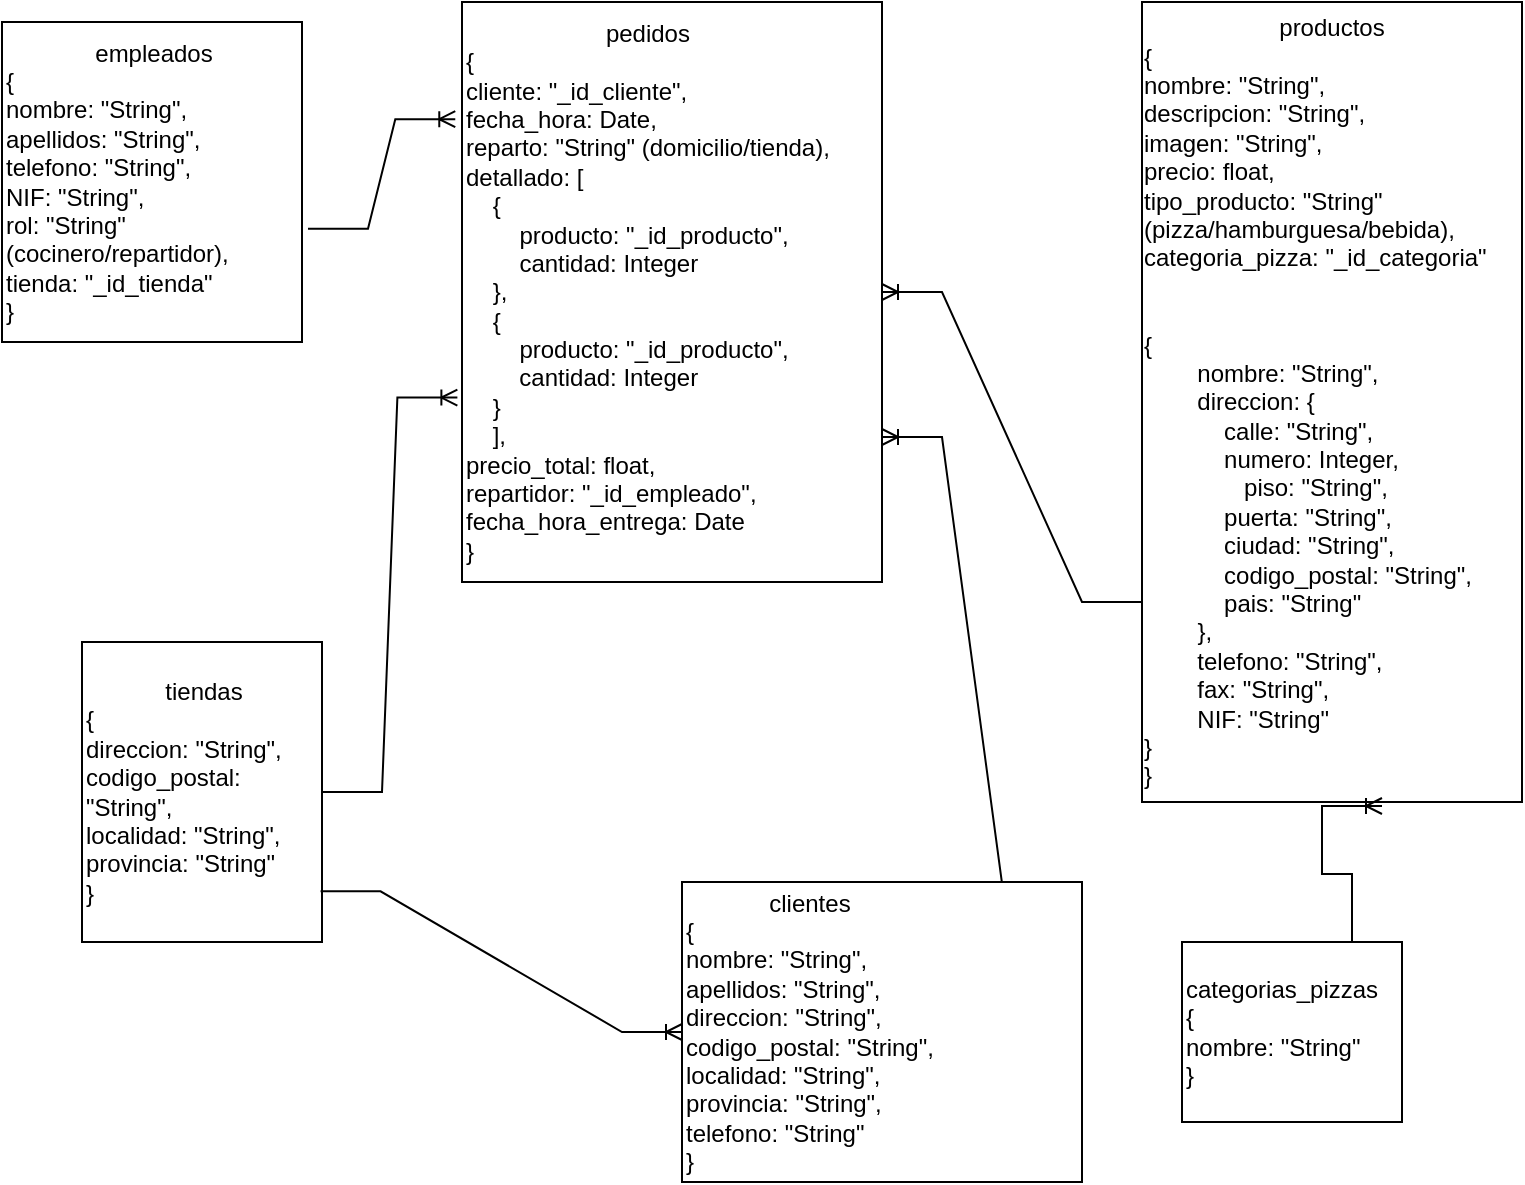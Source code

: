 <mxfile version="21.5.0" type="device">
  <diagram name="Página-1" id="5UKmLL4VEVPNtywJ423e">
    <mxGraphModel dx="2062" dy="578" grid="1" gridSize="10" guides="1" tooltips="1" connect="1" arrows="1" fold="1" page="1" pageScale="1" pageWidth="827" pageHeight="1169" math="0" shadow="0">
      <root>
        <mxCell id="0" />
        <mxCell id="1" parent="0" />
        <mxCell id="juABpbqcT0G1d2rN8Gj8-10" value="productos&lt;br&gt;&lt;div style=&quot;text-align: left;&quot;&gt;{&lt;/div&gt;&lt;div style=&quot;border-color: var(--border-color); text-align: left;&quot;&gt;&lt;span style=&quot;border-color: var(--border-color); background-color: initial;&quot;&gt;nombre: &quot;String&quot;,&lt;/span&gt;&lt;/div&gt;&lt;div style=&quot;border-color: var(--border-color); text-align: left;&quot;&gt;&lt;span style=&quot;border-color: var(--border-color); background-color: initial;&quot;&gt;descripcion: &quot;String&quot;,&lt;/span&gt;&lt;/div&gt;&lt;div style=&quot;border-color: var(--border-color); text-align: left;&quot;&gt;&lt;span style=&quot;border-color: var(--border-color); background-color: initial;&quot;&gt;imagen: &quot;String&quot;,&lt;/span&gt;&lt;/div&gt;&lt;div style=&quot;border-color: var(--border-color); text-align: left;&quot;&gt;&lt;span style=&quot;background-color: initial;&quot;&gt;precio: float,&lt;/span&gt;&lt;br&gt;&lt;/div&gt;&lt;div style=&quot;border-color: var(--border-color); text-align: left;&quot;&gt;&lt;span style=&quot;background-color: initial;&quot;&gt;tipo_producto: &quot;String&quot; (pizza/hamburguesa/bebida),&lt;/span&gt;&lt;/div&gt;&lt;div style=&quot;border-color: var(--border-color); text-align: left;&quot;&gt;categoria_pizza: &quot;_id_categoria&quot;&lt;/div&gt;&lt;div style=&quot;border-color: var(--border-color); text-align: left;&quot;&gt;&lt;br&gt;&lt;/div&gt;&lt;div style=&quot;border-color: var(--border-color); text-align: left;&quot;&gt;&lt;br&gt;&lt;/div&gt;&lt;div style=&quot;border-color: var(--border-color); text-align: left;&quot;&gt;{&lt;/div&gt;&lt;div style=&quot;border-color: var(--border-color); text-align: left;&quot;&gt;&lt;span style=&quot;&quot;&gt;&lt;span style=&quot;white-space: pre;&quot;&gt;&amp;nbsp;&amp;nbsp;&amp;nbsp;&amp;nbsp;&lt;span style=&quot;white-space: pre;&quot;&gt;&#x9;&lt;/span&gt;&lt;/span&gt;&lt;/span&gt;nombre: &quot;String&quot;,&lt;/div&gt;&lt;div style=&quot;border-color: var(--border-color); text-align: left;&quot;&gt;&lt;span style=&quot;&quot;&gt;&lt;span style=&quot;white-space: pre;&quot;&gt;&amp;nbsp;&amp;nbsp;&amp;nbsp;&amp;nbsp;&lt;span style=&quot;white-space: pre;&quot;&gt;&#x9;&lt;/span&gt;&lt;/span&gt;&lt;/span&gt;direccion: {&lt;br style=&quot;border-color: var(--border-color);&quot;&gt;&lt;span style=&quot;border-color: var(--border-color);&quot;&gt;&lt;span style=&quot;border-color: var(--border-color);&quot;&gt;&amp;nbsp;&amp;nbsp;&amp;nbsp;&amp;nbsp;&lt;/span&gt;&lt;span style=&quot;border-color: var(--border-color);&quot;&gt;&lt;span style=&quot;border-color: var(--border-color);&quot;&gt;&amp;nbsp;&amp;nbsp;&amp;nbsp;&amp;nbsp;&lt;span style=&quot;&quot;&gt;&lt;span style=&quot;white-space: pre;&quot;&gt;&amp;nbsp;&amp;nbsp;&amp;nbsp;&amp;nbsp;&lt;/span&gt;&lt;/span&gt;&lt;/span&gt;&lt;/span&gt;c&lt;/span&gt;alle: &quot;String&quot;,&lt;br style=&quot;border-color: var(--border-color);&quot;&gt;&lt;span style=&quot;border-color: var(--border-color);&quot;&gt;&amp;nbsp;&amp;nbsp;&amp;nbsp;&amp;nbsp;&lt;/span&gt;&lt;span style=&quot;border-color: var(--border-color);&quot;&gt;&amp;nbsp;&amp;nbsp;&amp;nbsp;&amp;nbsp;&lt;span style=&quot;&quot;&gt;&lt;span style=&quot;white-space: pre;&quot;&gt;&amp;nbsp;&amp;nbsp;&amp;nbsp;&amp;nbsp;&lt;/span&gt;&lt;/span&gt;&lt;/span&gt;numero: Integer,&lt;br style=&quot;border-color: var(--border-color);&quot;&gt;&lt;span style=&quot;border-color: var(--border-color);&quot;&gt;&amp;nbsp;&amp;nbsp;&amp;nbsp;&amp;nbsp;&lt;/span&gt;&lt;span style=&quot;border-color: var(--border-color);&quot;&gt;&amp;nbsp;&amp;nbsp;&amp;nbsp;&lt;span style=&quot;&quot;&gt;&lt;span style=&quot;white-space: pre;&quot;&gt;&amp;nbsp;&amp;nbsp;&amp;nbsp;&amp;nbsp;&lt;/span&gt;&lt;span style=&quot;&quot;&gt;&lt;span style=&quot;white-space: pre;&quot;&gt;&amp;nbsp;&amp;nbsp;&amp;nbsp;&amp;nbsp;&lt;/span&gt;&lt;/span&gt;&lt;/span&gt;&lt;/span&gt;piso: &quot;String&quot;,&lt;br style=&quot;border-color: var(--border-color);&quot;&gt;&lt;span style=&quot;border-color: var(--border-color);&quot;&gt;&amp;nbsp;&amp;nbsp;&amp;nbsp;&amp;nbsp;&lt;/span&gt;&lt;span style=&quot;border-color: var(--border-color);&quot;&gt;&amp;nbsp;&amp;nbsp;&amp;nbsp;&amp;nbsp;&lt;span style=&quot;&quot;&gt;&lt;span style=&quot;white-space: pre;&quot;&gt;&amp;nbsp;&amp;nbsp;&amp;nbsp;&amp;nbsp;&lt;/span&gt;&lt;/span&gt;&lt;/span&gt;puerta: &quot;String&quot;,&lt;br style=&quot;border-color: var(--border-color);&quot;&gt;&lt;span style=&quot;border-color: var(--border-color);&quot;&gt;&amp;nbsp;&amp;nbsp;&amp;nbsp;&amp;nbsp;&lt;/span&gt;&lt;span style=&quot;border-color: var(--border-color);&quot;&gt;&amp;nbsp;&amp;nbsp;&amp;nbsp;&amp;nbsp;&lt;span style=&quot;&quot;&gt;&lt;span style=&quot;white-space: pre;&quot;&gt;&amp;nbsp;&amp;nbsp;&amp;nbsp;&amp;nbsp;&lt;/span&gt;&lt;/span&gt;&lt;/span&gt;ciudad: &quot;String&quot;,&lt;br style=&quot;border-color: var(--border-color);&quot;&gt;&lt;span style=&quot;border-color: var(--border-color);&quot;&gt;&amp;nbsp;&amp;nbsp;&amp;nbsp;&amp;nbsp;&lt;span style=&quot;&quot;&gt;&lt;span style=&quot;white-space: pre;&quot;&gt;&amp;nbsp;&amp;nbsp;&amp;nbsp;&amp;nbsp;&lt;/span&gt;&lt;span style=&quot;&quot;&gt;&lt;span style=&quot;white-space: pre;&quot;&gt;&amp;nbsp;&amp;nbsp;&amp;nbsp;&amp;nbsp;&lt;/span&gt;&lt;/span&gt;&lt;/span&gt;&lt;/span&gt;codigo_postal: &quot;String&quot;,&lt;br style=&quot;border-color: var(--border-color);&quot;&gt;&lt;span style=&quot;border-color: var(--border-color);&quot;&gt;&amp;nbsp;&amp;nbsp;&amp;nbsp;&amp;nbsp;&lt;span style=&quot;&quot;&gt;&lt;span style=&quot;white-space: pre;&quot;&gt;&amp;nbsp;&amp;nbsp;&amp;nbsp;&amp;nbsp;&lt;/span&gt;&lt;span style=&quot;&quot;&gt;&lt;span style=&quot;white-space: pre;&quot;&gt;&amp;nbsp;&amp;nbsp;&amp;nbsp;&amp;nbsp;&lt;/span&gt;&lt;/span&gt;&lt;/span&gt;&lt;/span&gt;pais: &quot;String&quot;&lt;br style=&quot;border-color: var(--border-color);&quot;&gt;&lt;span style=&quot;border-color: var(--border-color);&quot;&gt;&amp;nbsp;&amp;nbsp;&amp;nbsp;&lt;span style=&quot;&quot;&gt;&lt;span style=&quot;white-space: pre;&quot;&gt;&amp;nbsp;&amp;nbsp;&amp;nbsp;&amp;nbsp;&lt;/span&gt;&lt;/span&gt;&amp;nbsp;&lt;/span&gt;},&lt;/div&gt;&lt;div style=&quot;border-color: var(--border-color); text-align: left;&quot;&gt;&lt;span style=&quot;&quot;&gt;&lt;span style=&quot;white-space: pre;&quot;&gt;&amp;nbsp;&amp;nbsp;&amp;nbsp;&amp;nbsp;&lt;span style=&quot;white-space: pre;&quot;&gt;&#x9;&lt;/span&gt;&lt;/span&gt;&lt;/span&gt;telefono: &quot;String&quot;,&lt;/div&gt;&lt;div style=&quot;border-color: var(--border-color); text-align: left;&quot;&gt;&lt;span style=&quot;white-space: pre;&quot;&gt;&#x9;&lt;/span&gt;fax: &quot;String&quot;,&lt;/div&gt;&lt;div style=&quot;border-color: var(--border-color); text-align: left;&quot;&gt;&lt;span style=&quot;white-space: pre;&quot;&gt;&#x9;&lt;/span&gt;NIF: &quot;String&quot;&lt;br style=&quot;border-color: var(--border-color);&quot;&gt;}&lt;/div&gt;&lt;div style=&quot;border-color: var(--border-color); text-align: left;&quot;&gt;}&lt;/div&gt;" style="rounded=0;whiteSpace=wrap;html=1;" parent="1" vertex="1">
          <mxGeometry x="-200" y="30" width="190" height="400" as="geometry" />
        </mxCell>
        <mxCell id="juABpbqcT0G1d2rN8Gj8-15" value="&lt;div style=&quot;text-align: center; border-color: var(--border-color);&quot;&gt;pedidos&lt;/div&gt;&lt;span style=&quot;&quot;&gt;{&lt;/span&gt;&lt;br style=&quot;border-color: var(--border-color);&quot;&gt;cliente: &quot;_id_cliente&quot;,&lt;br&gt;fecha_hora: Date,&lt;br&gt;reparto: &quot;String&quot; (domicilio/tienda),&lt;br&gt;detallado: [&lt;br&gt;&lt;span style=&quot;&quot;&gt;&lt;span style=&quot;white-space: pre;&quot;&gt;&amp;nbsp;&amp;nbsp;&amp;nbsp;&amp;nbsp;&lt;/span&gt;&lt;/span&gt;{&lt;br&gt;&lt;span style=&quot;&quot;&gt;&lt;span style=&quot;white-space: pre;&quot;&gt;&amp;nbsp;&amp;nbsp;&amp;nbsp;&amp;nbsp;&lt;/span&gt;&lt;/span&gt;&lt;span style=&quot;&quot;&gt;&lt;span style=&quot;white-space: pre;&quot;&gt;&amp;nbsp;&amp;nbsp;&amp;nbsp;&amp;nbsp;&lt;/span&gt;&lt;/span&gt;producto: &quot;_id_producto&quot;,&lt;br&gt;&lt;span style=&quot;&quot;&gt;&lt;span style=&quot;white-space: pre;&quot;&gt;&amp;nbsp;&amp;nbsp;&amp;nbsp;&amp;nbsp;&lt;/span&gt;&lt;/span&gt;&lt;span style=&quot;&quot;&gt;&lt;span style=&quot;white-space: pre;&quot;&gt;&amp;nbsp;&amp;nbsp;&amp;nbsp;&amp;nbsp;&lt;/span&gt;&lt;/span&gt;cantidad: Integer&lt;br&gt;&lt;span style=&quot;&quot;&gt;&lt;span style=&quot;white-space: pre;&quot;&gt;&amp;nbsp;&amp;nbsp;&amp;nbsp;&amp;nbsp;&lt;/span&gt;&lt;/span&gt;},&lt;br&gt;&lt;span style=&quot;&quot;&gt;&lt;span style=&quot;white-space: pre;&quot;&gt;&amp;nbsp;&amp;nbsp;&amp;nbsp;&amp;nbsp;&lt;/span&gt;&lt;/span&gt;{&lt;br&gt;&lt;span style=&quot;&quot;&gt;&lt;span style=&quot;white-space: pre;&quot;&gt;&amp;nbsp;&amp;nbsp;&amp;nbsp;&amp;nbsp;&lt;/span&gt;&lt;/span&gt;&lt;span style=&quot;&quot;&gt;&lt;span style=&quot;white-space: pre;&quot;&gt;&amp;nbsp;&amp;nbsp;&amp;nbsp;&amp;nbsp;&lt;/span&gt;&lt;/span&gt;producto: &quot;_id_producto&quot;,&lt;br style=&quot;border-color: var(--border-color);&quot;&gt;&#x9;&lt;span style=&quot;border-color: var(--border-color);&quot;&gt;&lt;span style=&quot;white-space: pre;&quot;&gt;&amp;nbsp;&amp;nbsp;&amp;nbsp;&amp;nbsp;&lt;span style=&quot;white-space: pre;&quot;&gt;&#x9;&lt;/span&gt;&lt;/span&gt;&lt;/span&gt;cantidad: Integer&lt;br&gt;&lt;span style=&quot;&quot;&gt;&lt;span style=&quot;white-space: pre;&quot;&gt;&amp;nbsp;&amp;nbsp;&amp;nbsp;&amp;nbsp;&lt;/span&gt;&lt;/span&gt;}&lt;br&gt;&lt;span style=&quot;&quot;&gt;&lt;span style=&quot;white-space: pre;&quot;&gt;&amp;nbsp;&amp;nbsp;&amp;nbsp;&amp;nbsp;&lt;/span&gt;&lt;/span&gt;],&lt;br&gt;precio_total: float,&lt;br&gt;repartidor: &quot;_id_empleado&quot;,&lt;br&gt;fecha_hora_entrega: Date&lt;br style=&quot;border-color: var(--border-color);&quot;&gt;&lt;div style=&quot;&quot;&gt;}&lt;/div&gt;" style="rounded=0;whiteSpace=wrap;html=1;align=left;" parent="1" vertex="1">
          <mxGeometry x="-540" y="30" width="210" height="290" as="geometry" />
        </mxCell>
        <mxCell id="juABpbqcT0G1d2rN8Gj8-17" value="&lt;div style=&quot;text-align: center;&quot;&gt;&lt;span style=&quot;background-color: initial;&quot;&gt;empleados&lt;/span&gt;&lt;/div&gt;{&lt;br&gt;nombre: &quot;String&quot;,&lt;br&gt;apellidos: &quot;String&quot;,&lt;br&gt;telefono: &quot;String&quot;,&lt;br&gt;NIF: &quot;String&quot;,&lt;br&gt;rol: &quot;String&quot; (cocinero/repartidor),&lt;br&gt;tienda: &quot;_id_tienda&quot;&lt;br&gt;}" style="rounded=0;whiteSpace=wrap;html=1;align=left;" parent="1" vertex="1">
          <mxGeometry x="-770" y="40" width="150" height="160" as="geometry" />
        </mxCell>
        <mxCell id="juABpbqcT0G1d2rN8Gj8-20" value="" style="edgeStyle=entityRelationEdgeStyle;fontSize=12;html=1;endArrow=ERoneToMany;rounded=0;exitX=1.02;exitY=0.646;exitDx=0;exitDy=0;exitPerimeter=0;entryX=-0.016;entryY=0.202;entryDx=0;entryDy=0;entryPerimeter=0;" parent="1" source="juABpbqcT0G1d2rN8Gj8-17" target="juABpbqcT0G1d2rN8Gj8-15" edge="1">
          <mxGeometry width="100" height="100" relative="1" as="geometry">
            <mxPoint x="-450" y="430" as="sourcePoint" />
            <mxPoint x="-470" y="540" as="targetPoint" />
          </mxGeometry>
        </mxCell>
        <mxCell id="juABpbqcT0G1d2rN8Gj8-21" value="" style="edgeStyle=entityRelationEdgeStyle;fontSize=12;html=1;endArrow=ERoneToMany;rounded=0;exitX=1;exitY=0.5;exitDx=0;exitDy=0;entryX=1;entryY=0.75;entryDx=0;entryDy=0;" parent="1" target="juABpbqcT0G1d2rN8Gj8-15" edge="1" source="juABpbqcT0G1d2rN8Gj8-12">
          <mxGeometry width="100" height="100" relative="1" as="geometry">
            <mxPoint x="-500" y="510" as="sourcePoint" />
            <mxPoint x="-400" y="410" as="targetPoint" />
          </mxGeometry>
        </mxCell>
        <mxCell id="juABpbqcT0G1d2rN8Gj8-22" value="" style="edgeStyle=entityRelationEdgeStyle;fontSize=12;html=1;endArrow=ERoneToMany;rounded=0;entryX=1;entryY=0.5;entryDx=0;entryDy=0;exitX=0;exitY=0.75;exitDx=0;exitDy=0;" parent="1" source="juABpbqcT0G1d2rN8Gj8-10" target="juABpbqcT0G1d2rN8Gj8-15" edge="1">
          <mxGeometry width="100" height="100" relative="1" as="geometry">
            <mxPoint x="-233" y="310" as="sourcePoint" />
            <mxPoint x="-340" y="230" as="targetPoint" />
          </mxGeometry>
        </mxCell>
        <mxCell id="58BXbUhtsEOth73NSPD--1" value="&lt;div style=&quot;text-align: center;&quot;&gt;&lt;span style=&quot;background-color: initial;&quot;&gt;categorias_pizzas&lt;/span&gt;&lt;/div&gt;&lt;div style=&quot;&quot;&gt;&lt;span style=&quot;background-color: initial;&quot;&gt;{&lt;/span&gt;&lt;/div&gt;&lt;div style=&quot;&quot;&gt;&lt;span style=&quot;background-color: initial;&quot;&gt;nombre: &quot;String&quot;&lt;/span&gt;&lt;/div&gt;&lt;div style=&quot;&quot;&gt;&lt;span style=&quot;background-color: initial;&quot;&gt;}&lt;/span&gt;&lt;/div&gt;" style="rounded=0;whiteSpace=wrap;html=1;align=left;" vertex="1" parent="1">
          <mxGeometry x="-180" y="500" width="110" height="90" as="geometry" />
        </mxCell>
        <mxCell id="58BXbUhtsEOth73NSPD--2" value="&lt;div style=&quot;text-align: center;&quot;&gt;&lt;span style=&quot;background-color: initial;&quot;&gt;tiendas&lt;/span&gt;&lt;/div&gt;{&lt;br&gt;direccion: &quot;String&quot;,&lt;br&gt;codigo_postal: &quot;String&quot;,&lt;br&gt;localidad: &quot;String&quot;,&lt;br&gt;provincia: &quot;String&quot;&lt;br&gt;}" style="rounded=0;whiteSpace=wrap;html=1;align=left;" vertex="1" parent="1">
          <mxGeometry x="-730" y="350" width="120" height="150" as="geometry" />
        </mxCell>
        <mxCell id="58BXbUhtsEOth73NSPD--3" value="" style="edgeStyle=entityRelationEdgeStyle;fontSize=12;html=1;endArrow=ERoneToMany;rounded=0;entryX=-0.011;entryY=0.682;entryDx=0;entryDy=0;entryPerimeter=0;" edge="1" parent="1" source="58BXbUhtsEOth73NSPD--2" target="juABpbqcT0G1d2rN8Gj8-15">
          <mxGeometry width="100" height="100" relative="1" as="geometry">
            <mxPoint x="-210" y="600" as="sourcePoint" />
            <mxPoint x="-480" y="250" as="targetPoint" />
          </mxGeometry>
        </mxCell>
        <mxCell id="58BXbUhtsEOth73NSPD--5" value="" style="edgeStyle=entityRelationEdgeStyle;fontSize=12;html=1;endArrow=ERoneToMany;rounded=0;exitX=0.994;exitY=0.831;exitDx=0;exitDy=0;exitPerimeter=0;entryX=0;entryY=0.5;entryDx=0;entryDy=0;" edge="1" parent="1" source="58BXbUhtsEOth73NSPD--2" target="juABpbqcT0G1d2rN8Gj8-12">
          <mxGeometry width="100" height="100" relative="1" as="geometry">
            <mxPoint x="-366" y="688" as="sourcePoint" />
            <mxPoint x="-500" y="590" as="targetPoint" />
          </mxGeometry>
        </mxCell>
        <mxCell id="juABpbqcT0G1d2rN8Gj8-12" value="&lt;div style=&quot;text-align: center;&quot;&gt;&lt;span style=&quot;background-color: initial;&quot;&gt;clientes&lt;/span&gt;&lt;/div&gt;{&lt;br&gt;nombre: &quot;String&quot;,&lt;br&gt;apellidos: &quot;String&quot;,&lt;br&gt;direccion: &quot;String&quot;,&lt;br&gt;codigo_postal: &quot;String&quot;,&lt;br&gt;localidad: &quot;String&quot;,&lt;br&gt;provincia: &quot;String&quot;,&lt;br&gt;telefono: &quot;String&quot;&lt;br&gt;}" style="rounded=0;whiteSpace=wrap;html=1;align=left;" parent="1" vertex="1">
          <mxGeometry x="-430" y="470" width="200" height="150" as="geometry" />
        </mxCell>
        <mxCell id="58BXbUhtsEOth73NSPD--8" value="" style="edgeStyle=entityRelationEdgeStyle;fontSize=12;html=1;endArrow=ERoneToMany;rounded=0;exitX=0.5;exitY=0;exitDx=0;exitDy=0;" edge="1" parent="1" source="58BXbUhtsEOth73NSPD--1">
          <mxGeometry width="100" height="100" relative="1" as="geometry">
            <mxPoint x="-390" y="330" as="sourcePoint" />
            <mxPoint x="-80" y="432" as="targetPoint" />
          </mxGeometry>
        </mxCell>
      </root>
    </mxGraphModel>
  </diagram>
</mxfile>
